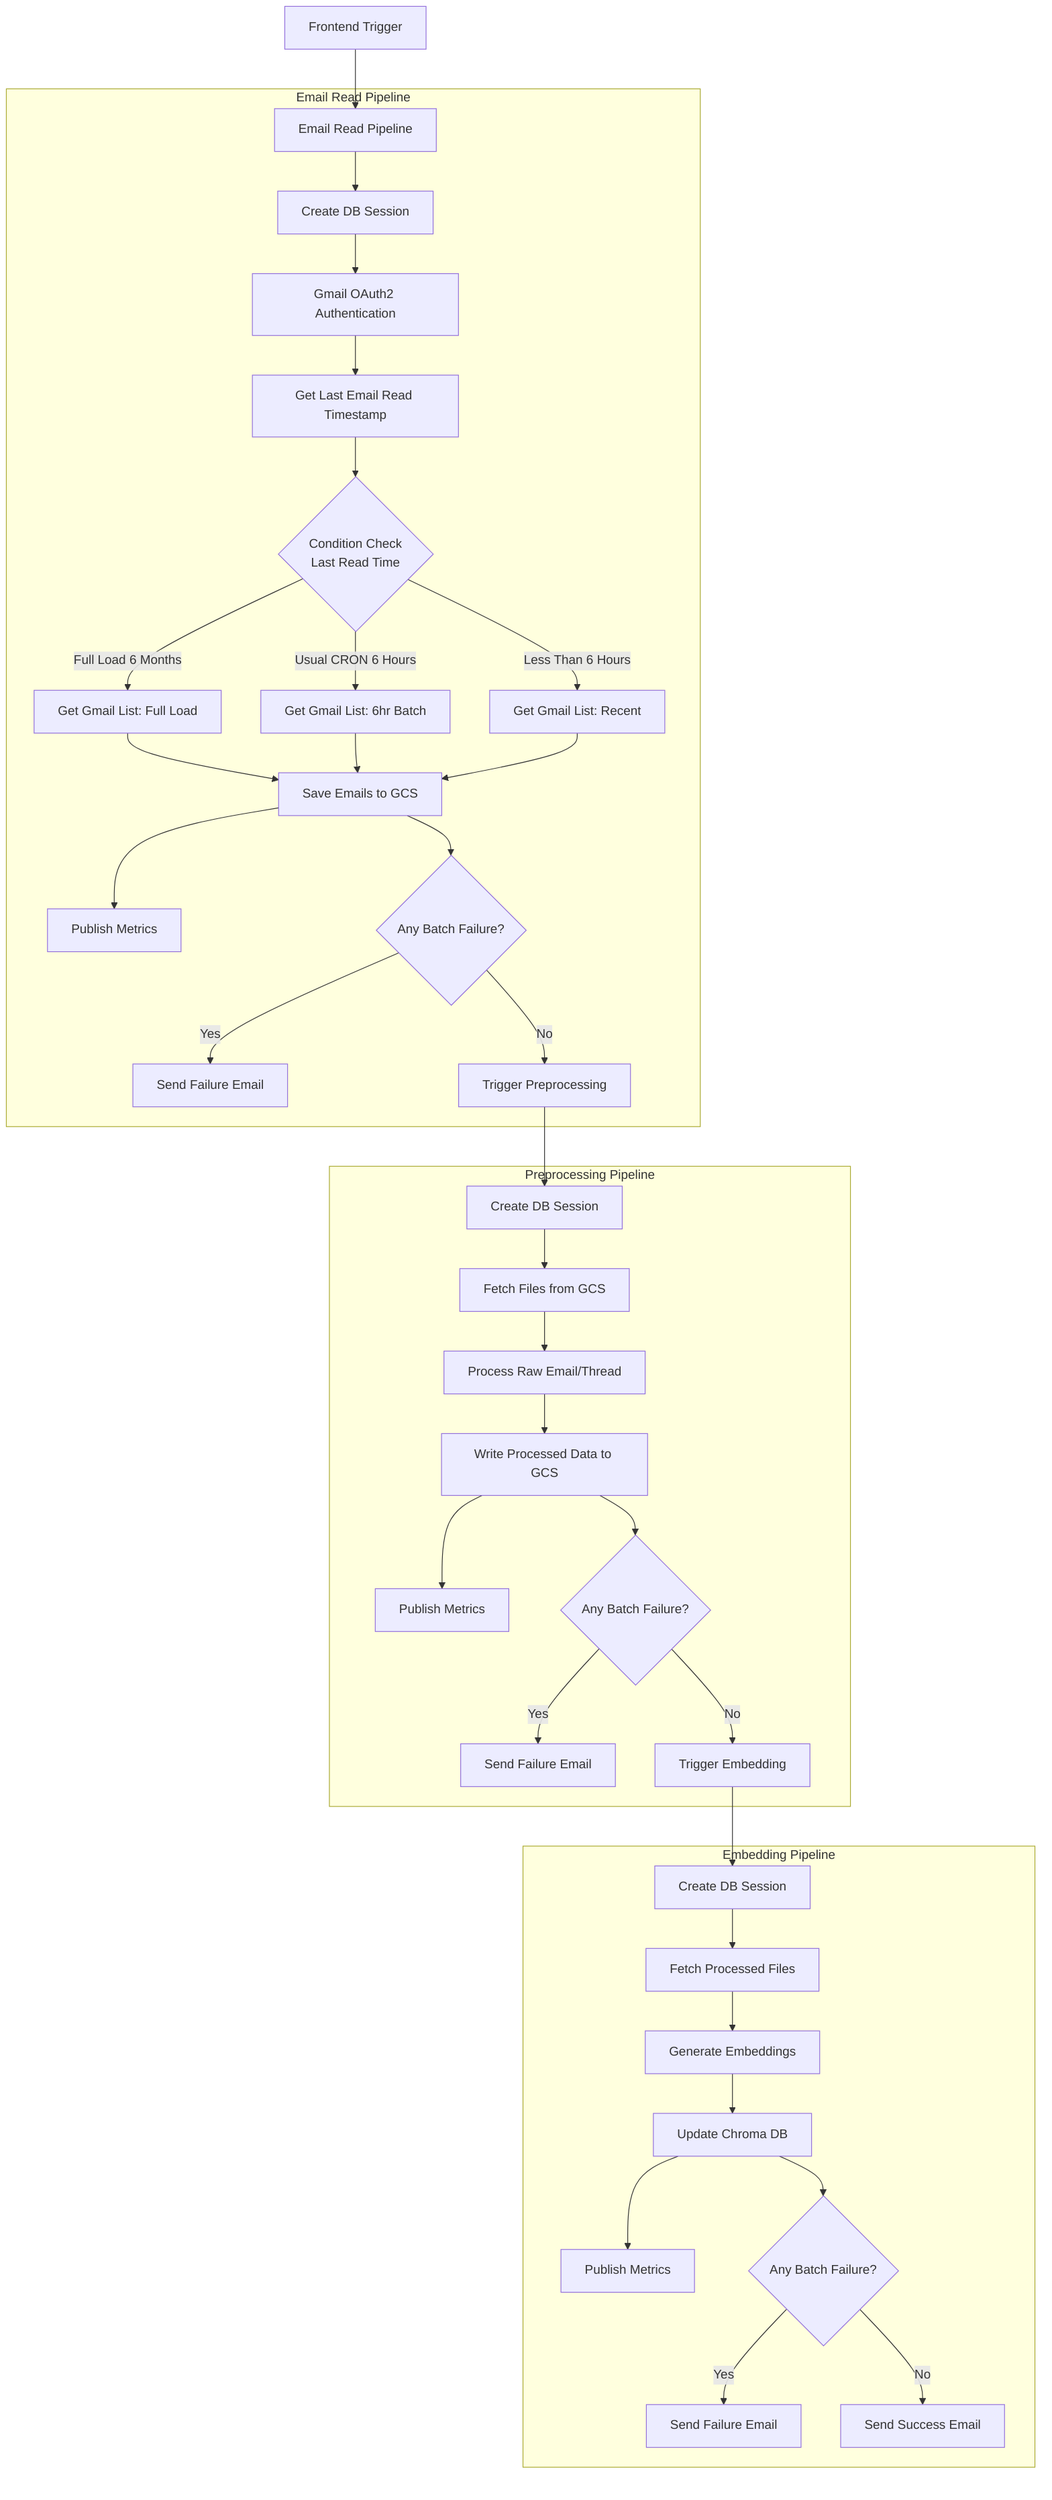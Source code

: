 graph TD
A[Frontend Trigger] --> B[Email Read Pipeline]

    subgraph Email Read Pipeline
        B --> C[Create DB Session]
        C --> D[Gmail OAuth2 Authentication]
        D --> E[Get Last Email Read Timestamp]
        E --> F{Condition Check\nLast Read Time}
        F -->|Full Load 6 Months| G[Get Gmail List: Full Load]
        F -->|Usual CRON 6 Hours| H[Get Gmail List: 6hr Batch]
        F -->|Less Than 6 Hours| I[Get Gmail List: Recent]
        G --> J[Save Emails to GCS]
        H --> J
        I --> J
        J --> K[Publish Metrics]
        J --> L{Any Batch Failure?}
        L -->|Yes| M[Send Failure Email]
        L -->|No| N[Trigger Preprocessing]
    end

    subgraph Preprocessing Pipeline
        N --> O[Create DB Session]
        O --> P[Fetch Files from GCS]
        P --> Q[Process Raw Email/Thread]
        Q --> R[Write Processed Data to GCS]
        R --> S[Publish Metrics]
        R --> T{Any Batch Failure?}
        T -->|Yes| U[Send Failure Email]
        T -->|No| V[Trigger Embedding]
    end

    subgraph Embedding Pipeline
        V --> W[Create DB Session]
        W --> X[Fetch Processed Files]
        X --> Y[Generate Embeddings]
        Y --> Z[Update Chroma DB]
        Z --> AA[Publish Metrics]
        Z --> AB{Any Batch Failure?}
        AB -->|Yes| AC[Send Failure Email]
        AB -->|No| AD[Send Success Email]
    end